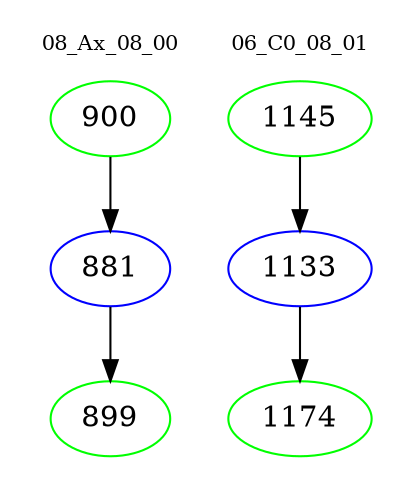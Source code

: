 digraph{
subgraph cluster_0 {
color = white
label = "08_Ax_08_00";
fontsize=10;
T0_900 [label="900", color="green"]
T0_900 -> T0_881 [color="black"]
T0_881 [label="881", color="blue"]
T0_881 -> T0_899 [color="black"]
T0_899 [label="899", color="green"]
}
subgraph cluster_1 {
color = white
label = "06_C0_08_01";
fontsize=10;
T1_1145 [label="1145", color="green"]
T1_1145 -> T1_1133 [color="black"]
T1_1133 [label="1133", color="blue"]
T1_1133 -> T1_1174 [color="black"]
T1_1174 [label="1174", color="green"]
}
}
